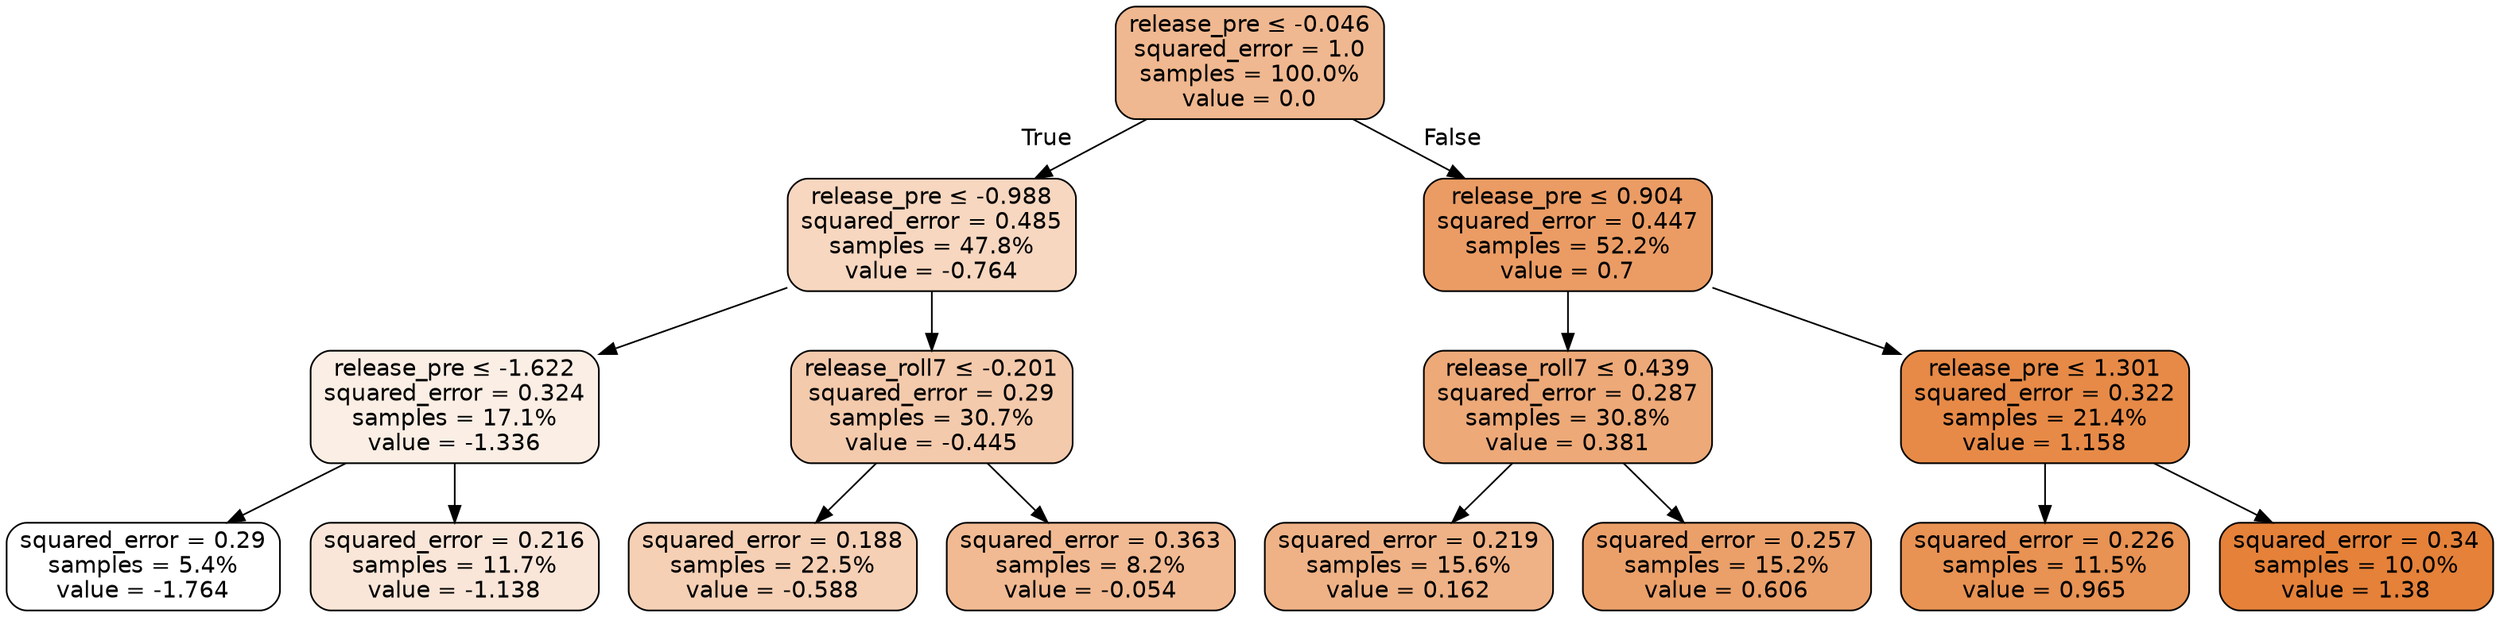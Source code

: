 digraph Tree {
node [shape=box, style="filled, rounded", color="black", fontname="helvetica"] ;
edge [fontname="helvetica"] ;
0 [label=<release_pre &le; -0.046<br/>squared_error = 1.0<br/>samples = 100.0%<br/>value = 0.0>, fillcolor="#f0b890"] ;
1 [label=<release_pre &le; -0.988<br/>squared_error = 0.485<br/>samples = 47.8%<br/>value = -0.764>, fillcolor="#f7d7c0"] ;
0 -> 1 [labeldistance=2.5, labelangle=45, headlabel="True"] ;
2 [label=<release_pre &le; -1.622<br/>squared_error = 0.324<br/>samples = 17.1%<br/>value = -1.336>, fillcolor="#fbeee4"] ;
1 -> 2 ;
3 [label=<squared_error = 0.29<br/>samples = 5.4%<br/>value = -1.764>, fillcolor="#ffffff"] ;
2 -> 3 ;
4 [label=<squared_error = 0.216<br/>samples = 11.7%<br/>value = -1.138>, fillcolor="#fae6d8"] ;
2 -> 4 ;
5 [label=<release_roll7 &le; -0.201<br/>squared_error = 0.29<br/>samples = 30.7%<br/>value = -0.445>, fillcolor="#f4caac"] ;
1 -> 5 ;
6 [label=<squared_error = 0.188<br/>samples = 22.5%<br/>value = -0.588>, fillcolor="#f5d0b5"] ;
5 -> 6 ;
7 [label=<squared_error = 0.363<br/>samples = 8.2%<br/>value = -0.054>, fillcolor="#f1ba93"] ;
5 -> 7 ;
8 [label=<release_pre &le; 0.904<br/>squared_error = 0.447<br/>samples = 52.2%<br/>value = 0.7>, fillcolor="#eb9c64"] ;
0 -> 8 [labeldistance=2.5, labelangle=-45, headlabel="False"] ;
9 [label=<release_roll7 &le; 0.439<br/>squared_error = 0.287<br/>samples = 30.8%<br/>value = 0.381>, fillcolor="#eda978"] ;
8 -> 9 ;
10 [label=<squared_error = 0.219<br/>samples = 15.6%<br/>value = 0.162>, fillcolor="#efb286"] ;
9 -> 10 ;
11 [label=<squared_error = 0.257<br/>samples = 15.2%<br/>value = 0.606>, fillcolor="#eba06a"] ;
9 -> 11 ;
12 [label=<release_pre &le; 1.301<br/>squared_error = 0.322<br/>samples = 21.4%<br/>value = 1.158>, fillcolor="#e78a47"] ;
8 -> 12 ;
13 [label=<squared_error = 0.226<br/>samples = 11.5%<br/>value = 0.965>, fillcolor="#e89253"] ;
12 -> 13 ;
14 [label=<squared_error = 0.34<br/>samples = 10.0%<br/>value = 1.38>, fillcolor="#e58139"] ;
12 -> 14 ;
}